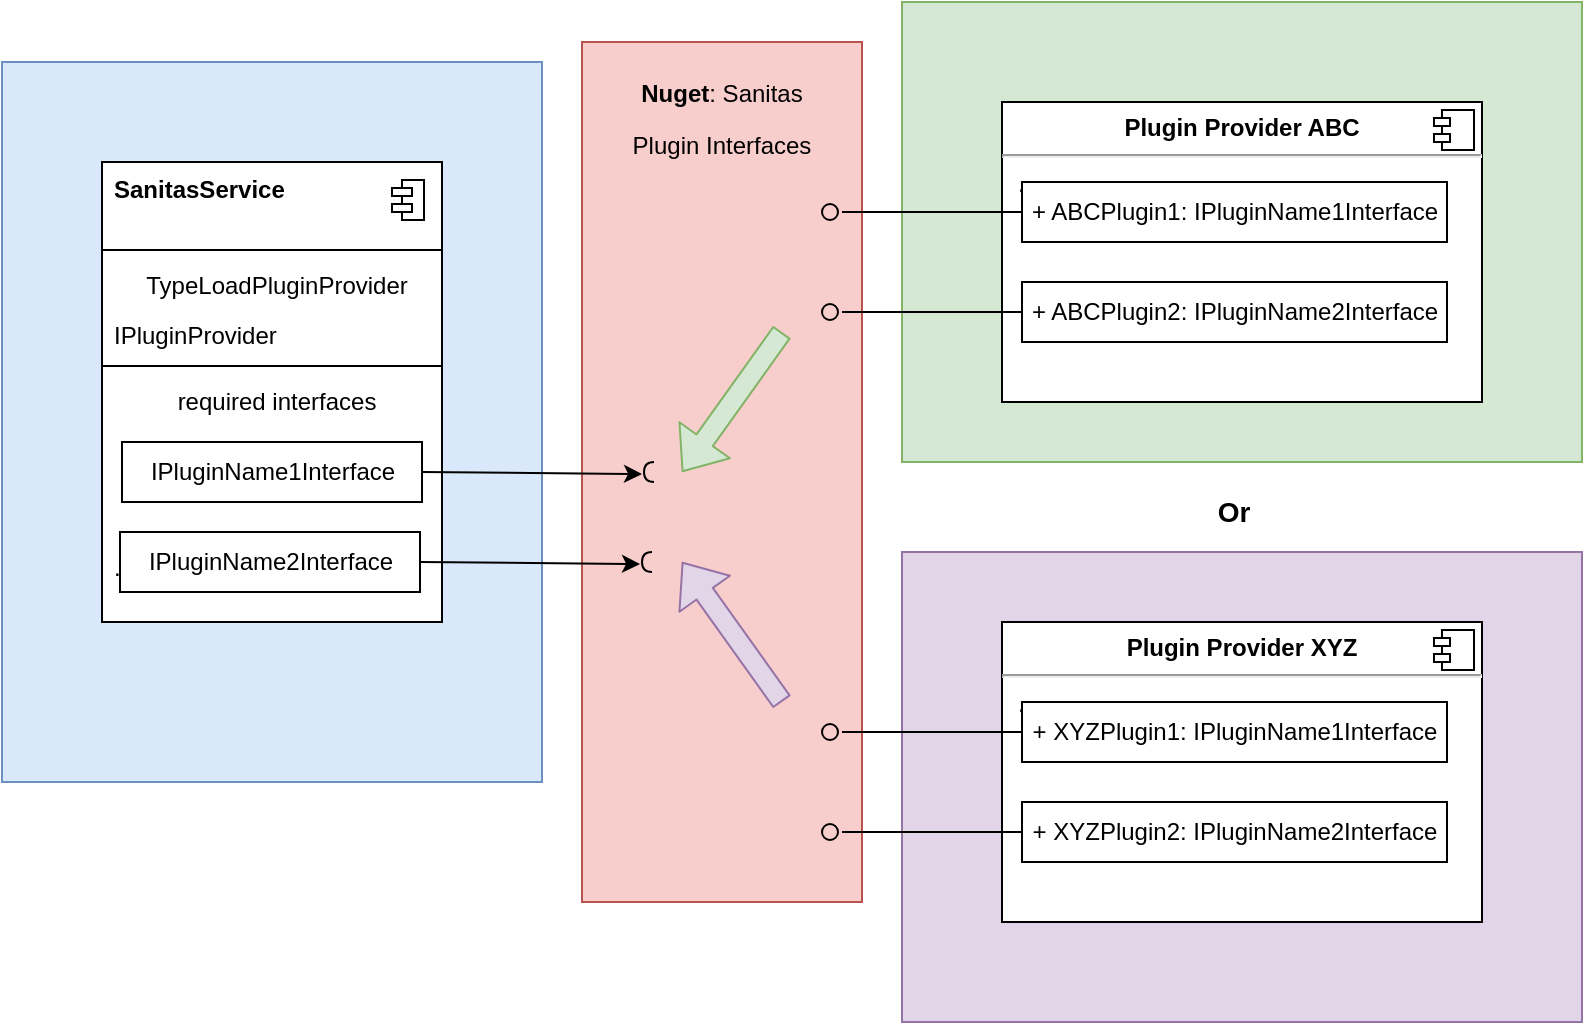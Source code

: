 <mxfile version="14.8.4" type="github" pages="2">
  <diagram id="FjyVBHpoQ_Tcklk_W5Ow" name="Page-1">
    <mxGraphModel dx="1200" dy="751" grid="1" gridSize="10" guides="1" tooltips="1" connect="1" arrows="1" fold="1" page="1" pageScale="1" pageWidth="850" pageHeight="1100" math="0" shadow="0">
      <root>
        <mxCell id="0" />
        <mxCell id="1" parent="0" />
        <mxCell id="7D5moBE9NLqGLkn83WMa-1" value="&lt;div&gt;&lt;p&gt;&lt;b&gt;Nuget&lt;/b&gt;: Sanitas&lt;/p&gt;&lt;/div&gt;&lt;div&gt;&lt;p&gt;Plugin Interfaces&lt;/p&gt;&lt;/div&gt;" style="rounded=0;whiteSpace=wrap;html=1;verticalAlign=top;fillColor=#f8cecc;strokeColor=#b85450;" vertex="1" parent="1">
          <mxGeometry x="330" y="60" width="140" height="430" as="geometry" />
        </mxCell>
        <mxCell id="dy92zZN4HGxnt1JuW3Fz-3" value="" style="rounded=0;whiteSpace=wrap;html=1;fillColor=#e1d5e7;strokeColor=#9673a6;" parent="1" vertex="1">
          <mxGeometry x="490" y="315" width="340" height="235" as="geometry" />
        </mxCell>
        <mxCell id="I2iN9y-sG4mmqUxaAtZH-52" value="&lt;p style=&quot;margin: 0px ; margin-top: 6px ; text-align: center&quot;&gt;&lt;b&gt;Plugin Provider XYZ&lt;br&gt;&lt;/b&gt;&lt;/p&gt;&lt;hr&gt;&lt;p style=&quot;margin: 0px ; margin-left: 8px&quot;&gt;.&lt;/p&gt;" style="align=left;overflow=fill;html=1;dropTarget=0;" parent="1" vertex="1">
          <mxGeometry x="540" y="350" width="240" height="150" as="geometry" />
        </mxCell>
        <mxCell id="I2iN9y-sG4mmqUxaAtZH-53" value="" style="shape=component;jettyWidth=8;jettyHeight=4;" parent="I2iN9y-sG4mmqUxaAtZH-52" vertex="1">
          <mxGeometry x="1" width="20" height="20" relative="1" as="geometry">
            <mxPoint x="-24" y="4" as="offset" />
          </mxGeometry>
        </mxCell>
        <mxCell id="I2iN9y-sG4mmqUxaAtZH-54" value="+ XYZPlugin1: IPluginName1Interface" style="html=1;rounded=0;" parent="1" vertex="1">
          <mxGeometry x="550" y="390" width="212.5" height="30" as="geometry" />
        </mxCell>
        <mxCell id="I2iN9y-sG4mmqUxaAtZH-55" value="" style="endArrow=none;html=1;rounded=0;align=center;verticalAlign=top;endFill=0;labelBackgroundColor=none;endSize=2;exitX=0;exitY=0.5;exitDx=0;exitDy=0;" parent="1" source="I2iN9y-sG4mmqUxaAtZH-54" edge="1">
          <mxGeometry relative="1" as="geometry">
            <mxPoint x="460" y="405" as="targetPoint" />
          </mxGeometry>
        </mxCell>
        <mxCell id="I2iN9y-sG4mmqUxaAtZH-56" value="" style="ellipse;html=1;fontSize=11;align=center;fillColor=none;points=[];aspect=fixed;resizable=0;verticalAlign=bottom;labelPosition=center;verticalLabelPosition=top;flipH=1;" parent="1" vertex="1">
          <mxGeometry x="450" y="401" width="8" height="8" as="geometry" />
        </mxCell>
        <mxCell id="I2iN9y-sG4mmqUxaAtZH-57" style="edgeStyle=none;rounded=0;orthogonalLoop=1;jettySize=auto;html=1;exitX=0.5;exitY=1;exitDx=0;exitDy=0;" parent="1" source="I2iN9y-sG4mmqUxaAtZH-54" target="I2iN9y-sG4mmqUxaAtZH-54" edge="1">
          <mxGeometry relative="1" as="geometry" />
        </mxCell>
        <mxCell id="dy92zZN4HGxnt1JuW3Fz-1" value="" style="rounded=0;whiteSpace=wrap;html=1;fillColor=#dae8fc;strokeColor=#6c8ebf;" parent="1" vertex="1">
          <mxGeometry x="40" y="70" width="270" height="360" as="geometry" />
        </mxCell>
        <mxCell id="I2iN9y-sG4mmqUxaAtZH-58" style="edgeStyle=none;rounded=0;orthogonalLoop=1;jettySize=auto;html=1;exitX=0.5;exitY=0;exitDx=0;exitDy=0;" parent="1" source="I2iN9y-sG4mmqUxaAtZH-54" target="I2iN9y-sG4mmqUxaAtZH-54" edge="1">
          <mxGeometry relative="1" as="geometry" />
        </mxCell>
        <mxCell id="I2iN9y-sG4mmqUxaAtZH-59" value="+ XYZPlugin2: IPluginName2Interface" style="html=1;rounded=0;" parent="1" vertex="1">
          <mxGeometry x="550" y="440" width="212.5" height="30" as="geometry" />
        </mxCell>
        <mxCell id="I2iN9y-sG4mmqUxaAtZH-60" value="" style="endArrow=none;html=1;rounded=0;align=center;verticalAlign=top;endFill=0;labelBackgroundColor=none;endSize=2;exitX=0;exitY=0.5;exitDx=0;exitDy=0;" parent="1" edge="1">
          <mxGeometry relative="1" as="geometry">
            <mxPoint x="550" y="455" as="sourcePoint" />
            <mxPoint x="460" y="455" as="targetPoint" />
          </mxGeometry>
        </mxCell>
        <mxCell id="I2iN9y-sG4mmqUxaAtZH-61" value="" style="ellipse;html=1;fontSize=11;align=center;fillColor=none;points=[];aspect=fixed;resizable=0;verticalAlign=bottom;labelPosition=center;verticalLabelPosition=top;flipH=1;" parent="1" vertex="1">
          <mxGeometry x="450" y="451" width="8" height="8" as="geometry" />
        </mxCell>
        <mxCell id="I2iN9y-sG4mmqUxaAtZH-62" value="" style="shape=flexArrow;endArrow=classic;html=1;fillColor=#d5e8d4;strokeColor=#82b366;" parent="1" edge="1">
          <mxGeometry width="50" height="50" relative="1" as="geometry">
            <mxPoint x="430" y="205" as="sourcePoint" />
            <mxPoint x="380" y="275" as="targetPoint" />
          </mxGeometry>
        </mxCell>
        <mxCell id="I2iN9y-sG4mmqUxaAtZH-63" value="" style="shape=flexArrow;endArrow=classic;html=1;fillColor=#e1d5e7;strokeColor=#9673a6;" parent="1" edge="1">
          <mxGeometry width="50" height="50" relative="1" as="geometry">
            <mxPoint x="430" y="390" as="sourcePoint" />
            <mxPoint x="380" y="320" as="targetPoint" />
          </mxGeometry>
        </mxCell>
        <mxCell id="I2iN9y-sG4mmqUxaAtZH-64" value="&lt;font style=&quot;font-size: 14px&quot;&gt;&lt;b&gt;Or&lt;/b&gt;&lt;/font&gt;" style="text;html=1;strokeColor=none;fillColor=none;align=center;verticalAlign=middle;whiteSpace=wrap;rounded=0;" parent="1" vertex="1">
          <mxGeometry x="636.25" y="275" width="40" height="40" as="geometry" />
        </mxCell>
        <mxCell id="I2iN9y-sG4mmqUxaAtZH-8" value="" style="fontStyle=1;align=center;verticalAlign=top;childLayout=stackLayout;horizontal=1;horizontalStack=0;resizeParent=1;resizeParentMax=0;resizeLast=0;marginBottom=0;" parent="1" vertex="1">
          <mxGeometry x="90" y="120" width="170" height="230" as="geometry" />
        </mxCell>
        <mxCell id="I2iN9y-sG4mmqUxaAtZH-9" value="&lt;b&gt;SanitasService&lt;/b&gt;" style="html=1;align=left;spacingLeft=4;verticalAlign=top;strokeColor=none;fillColor=none;" parent="I2iN9y-sG4mmqUxaAtZH-8" vertex="1">
          <mxGeometry width="170" height="40" as="geometry" />
        </mxCell>
        <mxCell id="I2iN9y-sG4mmqUxaAtZH-10" value="" style="shape=module;jettyWidth=10;jettyHeight=4;" parent="I2iN9y-sG4mmqUxaAtZH-9" vertex="1">
          <mxGeometry x="1" width="16" height="20" relative="1" as="geometry">
            <mxPoint x="-25" y="9" as="offset" />
          </mxGeometry>
        </mxCell>
        <mxCell id="I2iN9y-sG4mmqUxaAtZH-11" value="" style="line;strokeWidth=1;fillColor=none;align=left;verticalAlign=middle;spacingTop=-1;spacingLeft=3;spacingRight=3;rotatable=0;labelPosition=right;points=[];portConstraint=eastwest;" parent="I2iN9y-sG4mmqUxaAtZH-8" vertex="1">
          <mxGeometry y="40" width="170" height="8" as="geometry" />
        </mxCell>
        <mxCell id="I2iN9y-sG4mmqUxaAtZH-12" value="TypeLoadPluginProvider" style="html=1;align=center;spacingLeft=4;verticalAlign=top;strokeColor=none;fillColor=none;" parent="I2iN9y-sG4mmqUxaAtZH-8" vertex="1">
          <mxGeometry y="48" width="170" height="25" as="geometry" />
        </mxCell>
        <mxCell id="I2iN9y-sG4mmqUxaAtZH-13" value="&lt;div&gt;IPluginProvider&lt;/div&gt;" style="html=1;align=left;spacingLeft=4;verticalAlign=top;strokeColor=none;fillColor=none;" parent="I2iN9y-sG4mmqUxaAtZH-8" vertex="1">
          <mxGeometry y="73" width="170" height="25" as="geometry" />
        </mxCell>
        <mxCell id="I2iN9y-sG4mmqUxaAtZH-14" value="" style="line;strokeWidth=1;fillColor=none;align=left;verticalAlign=middle;spacingTop=-1;spacingLeft=3;spacingRight=3;rotatable=0;labelPosition=right;points=[];portConstraint=eastwest;" parent="I2iN9y-sG4mmqUxaAtZH-8" vertex="1">
          <mxGeometry y="98" width="170" height="8" as="geometry" />
        </mxCell>
        <mxCell id="I2iN9y-sG4mmqUxaAtZH-15" value="required interfaces" style="html=1;align=center;spacingLeft=4;verticalAlign=top;strokeColor=none;fillColor=none;" parent="I2iN9y-sG4mmqUxaAtZH-8" vertex="1">
          <mxGeometry y="106" width="170" height="25" as="geometry" />
        </mxCell>
        <mxCell id="I2iN9y-sG4mmqUxaAtZH-16" value="&lt;div&gt;&lt;br&gt;&lt;/div&gt;&lt;div&gt;&lt;br&gt;&lt;/div&gt;&lt;div&gt;&lt;br&gt;&lt;/div&gt;&lt;div&gt;&lt;br&gt;&lt;/div&gt;&lt;div&gt;...&lt;br&gt;&lt;/div&gt;" style="html=1;align=left;spacingLeft=4;verticalAlign=top;strokeColor=none;fillColor=none;" parent="I2iN9y-sG4mmqUxaAtZH-8" vertex="1">
          <mxGeometry y="131" width="170" height="99" as="geometry" />
        </mxCell>
        <mxCell id="I2iN9y-sG4mmqUxaAtZH-37" style="edgeStyle=none;rounded=0;orthogonalLoop=1;jettySize=auto;html=1;exitX=1;exitY=0.5;exitDx=0;exitDy=0;entryX=1.2;entryY=0.6;entryDx=0;entryDy=0;entryPerimeter=0;" parent="1" source="I2iN9y-sG4mmqUxaAtZH-28" target="I2iN9y-sG4mmqUxaAtZH-30" edge="1">
          <mxGeometry relative="1" as="geometry" />
        </mxCell>
        <mxCell id="I2iN9y-sG4mmqUxaAtZH-28" value="IPluginName1Interface" style="html=1;rounded=0;" parent="1" vertex="1">
          <mxGeometry x="100" y="260" width="150" height="30" as="geometry" />
        </mxCell>
        <mxCell id="I2iN9y-sG4mmqUxaAtZH-30" value="" style="shape=requiredInterface;html=1;fontSize=11;align=center;fillColor=none;points=[];aspect=fixed;resizable=0;verticalAlign=bottom;labelPosition=center;verticalLabelPosition=top;flipH=1;" parent="1" vertex="1">
          <mxGeometry x="361" y="270" width="5" height="10" as="geometry" />
        </mxCell>
        <mxCell id="I2iN9y-sG4mmqUxaAtZH-38" style="edgeStyle=none;rounded=0;orthogonalLoop=1;jettySize=auto;html=1;exitX=1;exitY=0.5;exitDx=0;exitDy=0;entryX=1.2;entryY=0.6;entryDx=0;entryDy=0;entryPerimeter=0;" parent="1" source="I2iN9y-sG4mmqUxaAtZH-39" target="I2iN9y-sG4mmqUxaAtZH-40" edge="1">
          <mxGeometry relative="1" as="geometry" />
        </mxCell>
        <mxCell id="I2iN9y-sG4mmqUxaAtZH-39" value="IPluginName2Interface" style="html=1;rounded=0;" parent="1" vertex="1">
          <mxGeometry x="99" y="305" width="150" height="30" as="geometry" />
        </mxCell>
        <mxCell id="I2iN9y-sG4mmqUxaAtZH-40" value="" style="shape=requiredInterface;html=1;fontSize=11;align=center;fillColor=none;points=[];aspect=fixed;resizable=0;verticalAlign=bottom;labelPosition=center;verticalLabelPosition=top;flipH=1;" parent="1" vertex="1">
          <mxGeometry x="360" y="315" width="5" height="10" as="geometry" />
        </mxCell>
        <mxCell id="dy92zZN4HGxnt1JuW3Fz-2" value="" style="rounded=0;whiteSpace=wrap;html=1;fillColor=#d5e8d4;strokeColor=#82b366;" parent="1" vertex="1">
          <mxGeometry x="490" y="40" width="340" height="230" as="geometry" />
        </mxCell>
        <mxCell id="I2iN9y-sG4mmqUxaAtZH-44" value="&lt;p style=&quot;margin: 0px ; margin-top: 6px ; text-align: center&quot;&gt;&lt;b&gt;Plugin Provider ABC&lt;br&gt;&lt;/b&gt;&lt;/p&gt;&lt;hr&gt;&lt;p style=&quot;margin: 0px ; margin-left: 8px&quot;&gt;.&lt;/p&gt;" style="align=left;overflow=fill;html=1;dropTarget=0;" parent="1" vertex="1">
          <mxGeometry x="540" y="90" width="240" height="150" as="geometry" />
        </mxCell>
        <mxCell id="I2iN9y-sG4mmqUxaAtZH-45" value="" style="shape=component;jettyWidth=8;jettyHeight=4;" parent="I2iN9y-sG4mmqUxaAtZH-44" vertex="1">
          <mxGeometry x="1" width="20" height="20" relative="1" as="geometry">
            <mxPoint x="-24" y="4" as="offset" />
          </mxGeometry>
        </mxCell>
        <mxCell id="I2iN9y-sG4mmqUxaAtZH-41" value="+ ABCPlugin1: IPluginName1Interface" style="html=1;rounded=0;" parent="1" vertex="1">
          <mxGeometry x="550" y="130" width="212.5" height="30" as="geometry" />
        </mxCell>
        <mxCell id="I2iN9y-sG4mmqUxaAtZH-42" value="" style="endArrow=none;html=1;rounded=0;align=center;verticalAlign=top;endFill=0;labelBackgroundColor=none;endSize=2;exitX=0;exitY=0.5;exitDx=0;exitDy=0;" parent="1" source="I2iN9y-sG4mmqUxaAtZH-41" edge="1">
          <mxGeometry relative="1" as="geometry">
            <mxPoint x="460" y="145" as="targetPoint" />
          </mxGeometry>
        </mxCell>
        <mxCell id="I2iN9y-sG4mmqUxaAtZH-43" value="" style="ellipse;html=1;fontSize=11;align=center;fillColor=none;points=[];aspect=fixed;resizable=0;verticalAlign=bottom;labelPosition=center;verticalLabelPosition=top;flipH=1;" parent="1" vertex="1">
          <mxGeometry x="450" y="141" width="8" height="8" as="geometry" />
        </mxCell>
        <mxCell id="I2iN9y-sG4mmqUxaAtZH-46" style="edgeStyle=none;rounded=0;orthogonalLoop=1;jettySize=auto;html=1;exitX=0.5;exitY=1;exitDx=0;exitDy=0;" parent="1" source="I2iN9y-sG4mmqUxaAtZH-41" target="I2iN9y-sG4mmqUxaAtZH-41" edge="1">
          <mxGeometry relative="1" as="geometry" />
        </mxCell>
        <mxCell id="I2iN9y-sG4mmqUxaAtZH-47" style="edgeStyle=none;rounded=0;orthogonalLoop=1;jettySize=auto;html=1;exitX=0.5;exitY=0;exitDx=0;exitDy=0;" parent="1" source="I2iN9y-sG4mmqUxaAtZH-41" target="I2iN9y-sG4mmqUxaAtZH-41" edge="1">
          <mxGeometry relative="1" as="geometry" />
        </mxCell>
        <mxCell id="I2iN9y-sG4mmqUxaAtZH-49" value="+ ABCPlugin2: IPluginName2Interface" style="html=1;rounded=0;" parent="1" vertex="1">
          <mxGeometry x="550" y="180" width="212.5" height="30" as="geometry" />
        </mxCell>
        <mxCell id="I2iN9y-sG4mmqUxaAtZH-50" value="" style="endArrow=none;html=1;rounded=0;align=center;verticalAlign=top;endFill=0;labelBackgroundColor=none;endSize=2;exitX=0;exitY=0.5;exitDx=0;exitDy=0;" parent="1" edge="1">
          <mxGeometry relative="1" as="geometry">
            <mxPoint x="550" y="195" as="sourcePoint" />
            <mxPoint x="460" y="195" as="targetPoint" />
          </mxGeometry>
        </mxCell>
        <mxCell id="I2iN9y-sG4mmqUxaAtZH-51" value="" style="ellipse;html=1;fontSize=11;align=center;fillColor=none;points=[];aspect=fixed;resizable=0;verticalAlign=bottom;labelPosition=center;verticalLabelPosition=top;flipH=1;" parent="1" vertex="1">
          <mxGeometry x="450" y="191" width="8" height="8" as="geometry" />
        </mxCell>
      </root>
    </mxGraphModel>
  </diagram>
  <diagram id="CznFA2Fz6z8Did8o5v4S" name="Page-2">
    <mxGraphModel dx="1200" dy="751" grid="1" gridSize="10" guides="1" tooltips="1" connect="1" arrows="1" fold="1" page="1" pageScale="1" pageWidth="850" pageHeight="1100" math="0" shadow="0">
      <root>
        <mxCell id="MVaPHxLQMadlfwjrjZ7Z-0" />
        <mxCell id="MVaPHxLQMadlfwjrjZ7Z-1" parent="MVaPHxLQMadlfwjrjZ7Z-0" />
        <mxCell id="MVaPHxLQMadlfwjrjZ7Z-2" value="" style="shape=cylinder3;whiteSpace=wrap;html=1;boundedLbl=1;backgroundOutline=1;size=15;verticalAlign=top;fillColor=#fff2cc;strokeColor=#d6b656;" vertex="1" parent="MVaPHxLQMadlfwjrjZ7Z-1">
          <mxGeometry x="80" y="80" width="240" height="460" as="geometry" />
        </mxCell>
        <mxCell id="MVaPHxLQMadlfwjrjZ7Z-8" value="PluginsProviderTable" style="shape=table;startSize=30;container=1;collapsible=1;childLayout=tableLayout;fixedRows=1;rowLines=0;fontStyle=1;align=center;resizeLast=1;fillColor=#d80073;strokeColor=#A50040;fontColor=#ffffff;" vertex="1" parent="MVaPHxLQMadlfwjrjZ7Z-1">
          <mxGeometry x="100" y="357" width="200" height="160" as="geometry" />
        </mxCell>
        <mxCell id="MVaPHxLQMadlfwjrjZ7Z-9" value="" style="shape=partialRectangle;collapsible=0;dropTarget=0;pointerEvents=0;fillColor=none;top=0;left=0;bottom=1;right=0;points=[[0,0.5],[1,0.5]];portConstraint=eastwest;" vertex="1" parent="MVaPHxLQMadlfwjrjZ7Z-8">
          <mxGeometry y="30" width="200" height="30" as="geometry" />
        </mxCell>
        <mxCell id="MVaPHxLQMadlfwjrjZ7Z-10" value="PluginID" style="shape=partialRectangle;connectable=0;fillColor=none;top=0;left=0;bottom=0;right=0;fontStyle=1;overflow=hidden;" vertex="1" parent="MVaPHxLQMadlfwjrjZ7Z-9">
          <mxGeometry width="50" height="30" as="geometry" />
        </mxCell>
        <mxCell id="MVaPHxLQMadlfwjrjZ7Z-11" value="AssemblyQualifiedName" style="shape=partialRectangle;connectable=0;fillColor=none;top=0;left=0;bottom=0;right=0;align=left;spacingLeft=6;fontStyle=5;overflow=hidden;" vertex="1" parent="MVaPHxLQMadlfwjrjZ7Z-9">
          <mxGeometry x="50" width="150" height="30" as="geometry" />
        </mxCell>
        <mxCell id="MVaPHxLQMadlfwjrjZ7Z-12" value="" style="shape=partialRectangle;collapsible=0;dropTarget=0;pointerEvents=0;fillColor=none;top=0;left=0;bottom=0;right=0;points=[[0,0.5],[1,0.5]];portConstraint=eastwest;" vertex="1" parent="MVaPHxLQMadlfwjrjZ7Z-8">
          <mxGeometry y="60" width="200" height="30" as="geometry" />
        </mxCell>
        <mxCell id="MVaPHxLQMadlfwjrjZ7Z-13" value="1" style="shape=partialRectangle;connectable=0;fillColor=none;top=0;left=0;bottom=0;right=0;editable=1;overflow=hidden;" vertex="1" parent="MVaPHxLQMadlfwjrjZ7Z-12">
          <mxGeometry width="50" height="30" as="geometry" />
        </mxCell>
        <mxCell id="MVaPHxLQMadlfwjrjZ7Z-14" value="ABC.Plugin1, ABC" style="shape=partialRectangle;connectable=0;fillColor=none;top=0;left=0;bottom=0;right=0;align=left;spacingLeft=6;overflow=hidden;" vertex="1" parent="MVaPHxLQMadlfwjrjZ7Z-12">
          <mxGeometry x="50" width="150" height="30" as="geometry" />
        </mxCell>
        <mxCell id="MVaPHxLQMadlfwjrjZ7Z-15" value="" style="shape=partialRectangle;collapsible=0;dropTarget=0;pointerEvents=0;fillColor=none;top=0;left=0;bottom=0;right=0;points=[[0,0.5],[1,0.5]];portConstraint=eastwest;" vertex="1" parent="MVaPHxLQMadlfwjrjZ7Z-8">
          <mxGeometry y="90" width="200" height="30" as="geometry" />
        </mxCell>
        <mxCell id="MVaPHxLQMadlfwjrjZ7Z-16" value="2" style="shape=partialRectangle;connectable=0;fillColor=none;top=0;left=0;bottom=0;right=0;editable=1;overflow=hidden;" vertex="1" parent="MVaPHxLQMadlfwjrjZ7Z-15">
          <mxGeometry width="50" height="30" as="geometry" />
        </mxCell>
        <mxCell id="MVaPHxLQMadlfwjrjZ7Z-17" value="ABC.Plugin2, ABC" style="shape=partialRectangle;connectable=0;fillColor=none;top=0;left=0;bottom=0;right=0;align=left;spacingLeft=6;overflow=hidden;" vertex="1" parent="MVaPHxLQMadlfwjrjZ7Z-15">
          <mxGeometry x="50" width="150" height="30" as="geometry" />
        </mxCell>
        <mxCell id="MVaPHxLQMadlfwjrjZ7Z-18" value="" style="shape=partialRectangle;collapsible=0;dropTarget=0;pointerEvents=0;fillColor=none;top=0;left=0;bottom=0;right=0;points=[[0,0.5],[1,0.5]];portConstraint=eastwest;" vertex="1" parent="MVaPHxLQMadlfwjrjZ7Z-8">
          <mxGeometry y="120" width="200" height="30" as="geometry" />
        </mxCell>
        <mxCell id="MVaPHxLQMadlfwjrjZ7Z-19" value="3" style="shape=partialRectangle;connectable=0;fillColor=none;top=0;left=0;bottom=0;right=0;editable=1;overflow=hidden;" vertex="1" parent="MVaPHxLQMadlfwjrjZ7Z-18">
          <mxGeometry width="50" height="30" as="geometry" />
        </mxCell>
        <mxCell id="MVaPHxLQMadlfwjrjZ7Z-20" value="XYZ.Plugin3, XYZ" style="shape=partialRectangle;connectable=0;fillColor=none;top=0;left=0;bottom=0;right=0;align=left;spacingLeft=6;overflow=hidden;" vertex="1" parent="MVaPHxLQMadlfwjrjZ7Z-18">
          <mxGeometry x="50" width="150" height="30" as="geometry" />
        </mxCell>
        <mxCell id="MVaPHxLQMadlfwjrjZ7Z-21" value="UnitsOfWorkTable" style="shape=table;startSize=30;container=1;collapsible=1;childLayout=tableLayout;fixedRows=1;rowLines=0;fontStyle=1;align=center;resizeLast=1;fillColor=#d80073;strokeColor=#A50040;fontColor=#ffffff;" vertex="1" parent="MVaPHxLQMadlfwjrjZ7Z-1">
          <mxGeometry x="135" y="137" width="130" height="190" as="geometry" />
        </mxCell>
        <mxCell id="MVaPHxLQMadlfwjrjZ7Z-22" value="" style="shape=partialRectangle;collapsible=0;dropTarget=0;pointerEvents=0;fillColor=none;top=0;left=0;bottom=1;right=0;points=[[0,0.5],[1,0.5]];portConstraint=eastwest;" vertex="1" parent="MVaPHxLQMadlfwjrjZ7Z-21">
          <mxGeometry y="30" width="130" height="30" as="geometry" />
        </mxCell>
        <mxCell id="MVaPHxLQMadlfwjrjZ7Z-23" value="Task" style="shape=partialRectangle;connectable=0;top=0;left=0;bottom=0;right=0;fontStyle=1;overflow=hidden;fillColor=#fff2cc;strokeColor=#d6b656;" vertex="1" parent="MVaPHxLQMadlfwjrjZ7Z-22">
          <mxGeometry width="50" height="30" as="geometry" />
        </mxCell>
        <mxCell id="MVaPHxLQMadlfwjrjZ7Z-24" value="PluginID" style="shape=partialRectangle;connectable=0;top=0;left=0;bottom=0;right=0;align=left;spacingLeft=6;fontStyle=5;overflow=hidden;fillColor=#fff2cc;strokeColor=#d6b656;" vertex="1" parent="MVaPHxLQMadlfwjrjZ7Z-22">
          <mxGeometry x="50" width="80" height="30" as="geometry" />
        </mxCell>
        <mxCell id="MVaPHxLQMadlfwjrjZ7Z-25" value="" style="shape=partialRectangle;collapsible=0;dropTarget=0;pointerEvents=0;fillColor=none;top=0;left=0;bottom=0;right=0;points=[[0,0.5],[1,0.5]];portConstraint=eastwest;" vertex="1" parent="MVaPHxLQMadlfwjrjZ7Z-21">
          <mxGeometry y="60" width="130" height="30" as="geometry" />
        </mxCell>
        <mxCell id="MVaPHxLQMadlfwjrjZ7Z-26" value="2234" style="shape=partialRectangle;connectable=0;top=0;left=0;bottom=0;right=0;editable=1;overflow=hidden;fillColor=#fff2cc;strokeColor=#d6b656;" vertex="1" parent="MVaPHxLQMadlfwjrjZ7Z-25">
          <mxGeometry width="50" height="30" as="geometry" />
        </mxCell>
        <mxCell id="MVaPHxLQMadlfwjrjZ7Z-27" value="2" style="shape=partialRectangle;connectable=0;top=0;left=0;bottom=0;right=0;align=left;spacingLeft=6;overflow=hidden;fillColor=#fff2cc;strokeColor=#d6b656;" vertex="1" parent="MVaPHxLQMadlfwjrjZ7Z-25">
          <mxGeometry x="50" width="80" height="30" as="geometry" />
        </mxCell>
        <mxCell id="MVaPHxLQMadlfwjrjZ7Z-28" value="" style="shape=partialRectangle;collapsible=0;dropTarget=0;pointerEvents=0;fillColor=none;top=0;left=0;bottom=0;right=0;points=[[0,0.5],[1,0.5]];portConstraint=eastwest;" vertex="1" parent="MVaPHxLQMadlfwjrjZ7Z-21">
          <mxGeometry y="90" width="130" height="30" as="geometry" />
        </mxCell>
        <mxCell id="MVaPHxLQMadlfwjrjZ7Z-29" value="2235" style="shape=partialRectangle;connectable=0;top=0;left=0;bottom=0;right=0;editable=1;overflow=hidden;fillColor=#fff2cc;strokeColor=#d6b656;" vertex="1" parent="MVaPHxLQMadlfwjrjZ7Z-28">
          <mxGeometry width="50" height="30" as="geometry" />
        </mxCell>
        <mxCell id="MVaPHxLQMadlfwjrjZ7Z-30" value="2" style="shape=partialRectangle;connectable=0;top=0;left=0;bottom=0;right=0;align=left;spacingLeft=6;overflow=hidden;fillColor=#fff2cc;strokeColor=#d6b656;" vertex="1" parent="MVaPHxLQMadlfwjrjZ7Z-28">
          <mxGeometry x="50" width="80" height="30" as="geometry" />
        </mxCell>
        <mxCell id="MVaPHxLQMadlfwjrjZ7Z-31" value="" style="shape=partialRectangle;collapsible=0;dropTarget=0;pointerEvents=0;fillColor=none;top=0;left=0;bottom=0;right=0;points=[[0,0.5],[1,0.5]];portConstraint=eastwest;" vertex="1" parent="MVaPHxLQMadlfwjrjZ7Z-21">
          <mxGeometry y="120" width="130" height="30" as="geometry" />
        </mxCell>
        <mxCell id="MVaPHxLQMadlfwjrjZ7Z-32" value="..." style="shape=partialRectangle;connectable=0;top=0;left=0;bottom=0;right=0;editable=1;overflow=hidden;fillColor=#fff2cc;strokeColor=#d6b656;" vertex="1" parent="MVaPHxLQMadlfwjrjZ7Z-31">
          <mxGeometry width="50" height="30" as="geometry" />
        </mxCell>
        <mxCell id="MVaPHxLQMadlfwjrjZ7Z-33" value="..." style="shape=partialRectangle;connectable=0;top=0;left=0;bottom=0;right=0;align=left;spacingLeft=6;overflow=hidden;fillColor=#fff2cc;strokeColor=#d6b656;" vertex="1" parent="MVaPHxLQMadlfwjrjZ7Z-31">
          <mxGeometry x="50" width="80" height="30" as="geometry" />
        </mxCell>
        <mxCell id="MVaPHxLQMadlfwjrjZ7Z-34" style="shape=partialRectangle;collapsible=0;dropTarget=0;pointerEvents=0;fillColor=none;top=0;left=0;bottom=0;right=0;points=[[0,0.5],[1,0.5]];portConstraint=eastwest;" vertex="1" parent="MVaPHxLQMadlfwjrjZ7Z-21">
          <mxGeometry y="150" width="130" height="30" as="geometry" />
        </mxCell>
        <mxCell id="MVaPHxLQMadlfwjrjZ7Z-35" value="3345" style="shape=partialRectangle;connectable=0;top=0;left=0;bottom=0;right=0;editable=1;overflow=hidden;fillColor=#fff2cc;strokeColor=#d6b656;" vertex="1" parent="MVaPHxLQMadlfwjrjZ7Z-34">
          <mxGeometry width="50" height="30" as="geometry" />
        </mxCell>
        <mxCell id="MVaPHxLQMadlfwjrjZ7Z-36" value="3" style="shape=partialRectangle;connectable=0;top=0;left=0;bottom=0;right=0;align=left;spacingLeft=6;overflow=hidden;fillColor=#fff2cc;strokeColor=#d6b656;" vertex="1" parent="MVaPHxLQMadlfwjrjZ7Z-34">
          <mxGeometry x="50" width="80" height="30" as="geometry" />
        </mxCell>
        <mxCell id="sL8e4justyolf8xeCaVw-0" value="&lt;b&gt;Sanitas Service&lt;/b&gt;" style="html=1;dropTarget=0;verticalAlign=top;fillColor=#dae8fc;strokeColor=#6c8ebf;" vertex="1" parent="MVaPHxLQMadlfwjrjZ7Z-1">
          <mxGeometry x="440" y="130" width="180" height="110" as="geometry" />
        </mxCell>
        <mxCell id="sL8e4justyolf8xeCaVw-1" value="" style="shape=module;jettyWidth=8;jettyHeight=4;" vertex="1" parent="sL8e4justyolf8xeCaVw-0">
          <mxGeometry x="1" width="20" height="20" relative="1" as="geometry">
            <mxPoint x="-27" y="7" as="offset" />
          </mxGeometry>
        </mxCell>
        <mxCell id="sL8e4justyolf8xeCaVw-2" value="" style="endArrow=classic;startArrow=none;html=1;exitX=1;exitY=0.5;exitDx=0;exitDy=0;startFill=0;entryX=0;entryY=0.5;entryDx=0;entryDy=0;" edge="1" parent="MVaPHxLQMadlfwjrjZ7Z-1" source="MVaPHxLQMadlfwjrjZ7Z-21" target="sL8e4justyolf8xeCaVw-0">
          <mxGeometry width="50" height="50" relative="1" as="geometry">
            <mxPoint x="400" y="410" as="sourcePoint" />
            <mxPoint x="460" y="295" as="targetPoint" />
          </mxGeometry>
        </mxCell>
        <mxCell id="sL8e4justyolf8xeCaVw-3" value="&lt;font style=&quot;font-size: 12px&quot;&gt;&lt;b&gt;GetUnitOfWork&lt;/b&gt;&lt;/font&gt;" style="edgeLabel;html=1;align=center;verticalAlign=middle;resizable=0;points=[];" vertex="1" connectable="0" parent="sL8e4justyolf8xeCaVw-2">
          <mxGeometry x="0.19" y="-2" relative="1" as="geometry">
            <mxPoint x="-74" as="offset" />
          </mxGeometry>
        </mxCell>
        <mxCell id="sL8e4justyolf8xeCaVw-6" value="Sanitas Service" style="swimlane;verticalAlign=top;fillColor=#dae8fc;strokeColor=#6c8ebf;" vertex="1" parent="MVaPHxLQMadlfwjrjZ7Z-1">
          <mxGeometry x="370" y="310" width="455" height="290" as="geometry" />
        </mxCell>
        <mxCell id="sL8e4justyolf8xeCaVw-7" value="PluginLoader" style="shape=module;align=left;spacingLeft=20;align=center;verticalAlign=top;" vertex="1" parent="sL8e4justyolf8xeCaVw-6">
          <mxGeometry x="170" y="125" width="100" height="50" as="geometry" />
        </mxCell>
        <mxCell id="sL8e4justyolf8xeCaVw-8" value="ABC Plugin Package&#xa;+ABC.Plugin1&#xa;+ABC.Plugin2&#xa;" style="shape=module;align=left;spacingLeft=20;align=center;verticalAlign=top;" vertex="1" parent="sL8e4justyolf8xeCaVw-6">
          <mxGeometry x="295" y="70" width="150" height="65" as="geometry" />
        </mxCell>
        <mxCell id="sL8e4justyolf8xeCaVw-9" value="XYZ Plugin Package&#xa;+XYZ.Plugin1&#xa;+XYZ.Plugin2&#xa;" style="shape=module;align=left;spacingLeft=20;align=center;verticalAlign=top;" vertex="1" parent="sL8e4justyolf8xeCaVw-6">
          <mxGeometry x="295" y="170" width="150" height="65" as="geometry" />
        </mxCell>
        <mxCell id="sL8e4justyolf8xeCaVw-14" value="" style="edgeStyle=orthogonalEdgeStyle;rounded=0;orthogonalLoop=1;jettySize=auto;html=1;startArrow=none;startFill=0;" edge="1" parent="sL8e4justyolf8xeCaVw-6" source="sL8e4justyolf8xeCaVw-12" target="sL8e4justyolf8xeCaVw-13">
          <mxGeometry relative="1" as="geometry" />
        </mxCell>
        <mxCell id="sL8e4justyolf8xeCaVw-12" value="" style="shape=waypoint;sketch=0;fillStyle=solid;size=6;pointerEvents=1;points=[];fillColor=none;resizable=0;rotatable=0;perimeter=centerPerimeter;snapToPoint=1;align=left;verticalAlign=top;" vertex="1" parent="sL8e4justyolf8xeCaVw-6">
          <mxGeometry x="60" y="30" width="40" height="40" as="geometry" />
        </mxCell>
        <mxCell id="sL8e4justyolf8xeCaVw-16" value="" style="edgeStyle=orthogonalEdgeStyle;rounded=0;orthogonalLoop=1;jettySize=auto;html=1;startArrow=none;startFill=0;" edge="1" parent="sL8e4justyolf8xeCaVw-6" source="sL8e4justyolf8xeCaVw-13" target="sL8e4justyolf8xeCaVw-15">
          <mxGeometry relative="1" as="geometry" />
        </mxCell>
        <mxCell id="sL8e4justyolf8xeCaVw-13" value="&lt;div&gt;Get Unit of Work&lt;br&gt;&lt;/div&gt;" style="whiteSpace=wrap;html=1;align=center;verticalAlign=middle;fillColor=none;sketch=0;fillStyle=solid;" vertex="1" parent="sL8e4justyolf8xeCaVw-6">
          <mxGeometry x="20" y="80" width="120" height="30" as="geometry" />
        </mxCell>
        <mxCell id="sL8e4justyolf8xeCaVw-22" value="" style="edgeStyle=orthogonalEdgeStyle;rounded=0;orthogonalLoop=1;jettySize=auto;html=1;startArrow=none;startFill=0;" edge="1" parent="sL8e4justyolf8xeCaVw-6" source="sL8e4justyolf8xeCaVw-15" target="sL8e4justyolf8xeCaVw-21">
          <mxGeometry relative="1" as="geometry" />
        </mxCell>
        <mxCell id="sL8e4justyolf8xeCaVw-15" value="Load Plugin for&lt;br&gt;Unit of Work" style="whiteSpace=wrap;html=1;align=center;verticalAlign=middle;fillColor=none;sketch=0;fillStyle=solid;" vertex="1" parent="sL8e4justyolf8xeCaVw-6">
          <mxGeometry x="20" y="130" width="120" height="40" as="geometry" />
        </mxCell>
        <mxCell id="sL8e4justyolf8xeCaVw-18" value="" style="endArrow=classic;startArrow=classic;html=1;entryX=0.01;entryY=0.52;entryDx=0;entryDy=0;entryPerimeter=0;exitX=1;exitY=0.5;exitDx=0;exitDy=0;" edge="1" parent="sL8e4justyolf8xeCaVw-6" source="sL8e4justyolf8xeCaVw-15" target="sL8e4justyolf8xeCaVw-7">
          <mxGeometry width="50" height="50" relative="1" as="geometry">
            <mxPoint x="40" y="30" as="sourcePoint" />
            <mxPoint x="90" y="-20" as="targetPoint" />
          </mxGeometry>
        </mxCell>
        <mxCell id="sL8e4justyolf8xeCaVw-20" value="" style="endArrow=classic;startArrow=classic;html=1;exitX=0.99;exitY=0.64;exitDx=0;exitDy=0;exitPerimeter=0;entryX=-0.027;entryY=0.4;entryDx=0;entryDy=0;entryPerimeter=0;" edge="1" parent="sL8e4justyolf8xeCaVw-6" source="sL8e4justyolf8xeCaVw-7" target="sL8e4justyolf8xeCaVw-9">
          <mxGeometry width="50" height="50" relative="1" as="geometry">
            <mxPoint x="40" y="30" as="sourcePoint" />
            <mxPoint x="300" y="180" as="targetPoint" />
          </mxGeometry>
        </mxCell>
        <mxCell id="sL8e4justyolf8xeCaVw-21" value="Use Plugin to Complete Task" style="whiteSpace=wrap;html=1;align=center;verticalAlign=middle;fillColor=none;sketch=0;fillStyle=solid;" vertex="1" parent="sL8e4justyolf8xeCaVw-6">
          <mxGeometry x="20" y="195" width="120" height="40" as="geometry" />
        </mxCell>
        <mxCell id="sL8e4justyolf8xeCaVw-19" value="" style="endArrow=classic;startArrow=classic;html=1;exitX=1;exitY=0.25;exitDx=0;exitDy=0;" edge="1" parent="MVaPHxLQMadlfwjrjZ7Z-1" source="sL8e4justyolf8xeCaVw-7">
          <mxGeometry width="50" height="50" relative="1" as="geometry">
            <mxPoint x="640" y="530" as="sourcePoint" />
            <mxPoint x="660" y="410" as="targetPoint" />
          </mxGeometry>
        </mxCell>
        <mxCell id="sL8e4justyolf8xeCaVw-23" value="" style="endArrow=classic;html=1;exitX=0.875;exitY=-0.031;exitDx=0;exitDy=0;entryX=0;entryY=0.75;entryDx=0;entryDy=0;exitPerimeter=0;" edge="1" parent="MVaPHxLQMadlfwjrjZ7Z-1" source="MVaPHxLQMadlfwjrjZ7Z-8" target="sL8e4justyolf8xeCaVw-0">
          <mxGeometry width="50" height="50" relative="1" as="geometry">
            <mxPoint x="400" y="410" as="sourcePoint" />
            <mxPoint x="450" y="360" as="targetPoint" />
          </mxGeometry>
        </mxCell>
        <mxCell id="sL8e4justyolf8xeCaVw-24" value="&lt;font style=&quot;font-size: 12px&quot;&gt;&lt;b&gt;GetPluginName&lt;/b&gt;&lt;/font&gt;" style="edgeLabel;html=1;align=center;verticalAlign=middle;resizable=0;points=[];" vertex="1" connectable="0" parent="sL8e4justyolf8xeCaVw-23">
          <mxGeometry x="-0.147" y="-5" relative="1" as="geometry">
            <mxPoint as="offset" />
          </mxGeometry>
        </mxCell>
      </root>
    </mxGraphModel>
  </diagram>
</mxfile>
